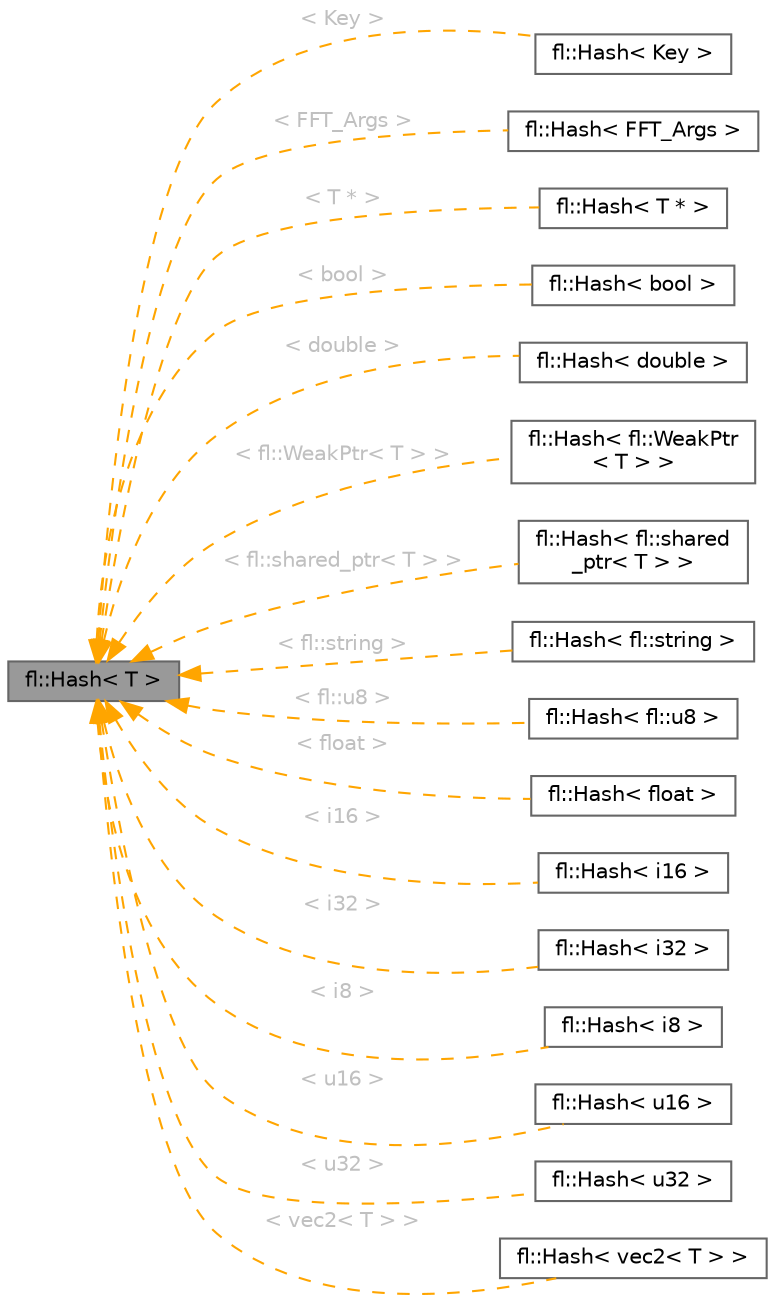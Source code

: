 digraph "fl::Hash&lt; T &gt;"
{
 // INTERACTIVE_SVG=YES
 // LATEX_PDF_SIZE
  bgcolor="transparent";
  edge [fontname=Helvetica,fontsize=10,labelfontname=Helvetica,labelfontsize=10];
  node [fontname=Helvetica,fontsize=10,shape=box,height=0.2,width=0.4];
  rankdir="LR";
  Node1 [id="Node000001",label="fl::Hash\< T \>",height=0.2,width=0.4,color="gray40", fillcolor="grey60", style="filled", fontcolor="black",tooltip=" "];
  Node1 -> Node2 [id="edge1_Node000001_Node000002",dir="back",color="orange",style="dashed",tooltip=" ",label=" \< Key \>",fontcolor="grey" ];
  Node2 [id="Node000002",label="fl::Hash\< Key \>",height=0.2,width=0.4,color="gray40", fillcolor="white", style="filled",URL="$d6/dfd/structfl_1_1_hash.html",tooltip=" "];
  Node1 -> Node3 [id="edge2_Node000001_Node000003",dir="back",color="orange",style="dashed",tooltip=" ",label=" \< FFT_Args \>",fontcolor="grey" ];
  Node3 [id="Node000003",label="fl::Hash\< FFT_Args \>",height=0.2,width=0.4,color="gray40", fillcolor="white", style="filled",URL="$d1/dc9/structfl_1_1_hash_3_01_f_f_t___args_01_4.html",tooltip=" "];
  Node1 -> Node4 [id="edge3_Node000001_Node000004",dir="back",color="orange",style="dashed",tooltip=" ",label=" \< T * \>",fontcolor="grey" ];
  Node4 [id="Node000004",label="fl::Hash\< T * \>",height=0.2,width=0.4,color="gray40", fillcolor="white", style="filled",URL="$dd/d98/structfl_1_1_hash_3_01_t_01_5_01_4.html",tooltip=" "];
  Node1 -> Node5 [id="edge4_Node000001_Node000005",dir="back",color="orange",style="dashed",tooltip=" ",label=" \< bool \>",fontcolor="grey" ];
  Node5 [id="Node000005",label="fl::Hash\< bool \>",height=0.2,width=0.4,color="gray40", fillcolor="white", style="filled",URL="$d3/d88/structfl_1_1_hash_3_01bool_01_4.html",tooltip=" "];
  Node1 -> Node6 [id="edge5_Node000001_Node000006",dir="back",color="orange",style="dashed",tooltip=" ",label=" \< double \>",fontcolor="grey" ];
  Node6 [id="Node000006",label="fl::Hash\< double \>",height=0.2,width=0.4,color="gray40", fillcolor="white", style="filled",URL="$d0/d6e/structfl_1_1_hash_3_01double_01_4.html",tooltip=" "];
  Node1 -> Node7 [id="edge6_Node000001_Node000007",dir="back",color="orange",style="dashed",tooltip=" ",label=" \< fl::WeakPtr\< T \> \>",fontcolor="grey" ];
  Node7 [id="Node000007",label="fl::Hash\< fl::WeakPtr\l\< T \> \>",height=0.2,width=0.4,color="gray40", fillcolor="white", style="filled",URL="$d1/ddb/structfl_1_1_hash_3_01fl_1_1_weak_ptr_3_01_t_01_4_01_4.html",tooltip=" "];
  Node1 -> Node8 [id="edge7_Node000001_Node000008",dir="back",color="orange",style="dashed",tooltip=" ",label=" \< fl::shared_ptr\< T \> \>",fontcolor="grey" ];
  Node8 [id="Node000008",label="fl::Hash\< fl::shared\l_ptr\< T \> \>",height=0.2,width=0.4,color="gray40", fillcolor="white", style="filled",URL="$d4/dc2/structfl_1_1_hash_3_01fl_1_1shared__ptr_3_01_t_01_4_01_4.html",tooltip=" "];
  Node1 -> Node9 [id="edge8_Node000001_Node000009",dir="back",color="orange",style="dashed",tooltip=" ",label=" \< fl::string \>",fontcolor="grey" ];
  Node9 [id="Node000009",label="fl::Hash\< fl::string \>",height=0.2,width=0.4,color="gray40", fillcolor="white", style="filled",URL="$df/dc3/structfl_1_1_hash_3_01fl_1_1string_01_4.html",tooltip=" "];
  Node1 -> Node10 [id="edge9_Node000001_Node000010",dir="back",color="orange",style="dashed",tooltip=" ",label=" \< fl::u8 \>",fontcolor="grey" ];
  Node10 [id="Node000010",label="fl::Hash\< fl::u8 \>",height=0.2,width=0.4,color="gray40", fillcolor="white", style="filled",URL="$d0/d2e/structfl_1_1_hash_3_01fl_1_1u8_01_4.html",tooltip=" "];
  Node1 -> Node11 [id="edge10_Node000001_Node000011",dir="back",color="orange",style="dashed",tooltip=" ",label=" \< float \>",fontcolor="grey" ];
  Node11 [id="Node000011",label="fl::Hash\< float \>",height=0.2,width=0.4,color="gray40", fillcolor="white", style="filled",URL="$d6/d34/structfl_1_1_hash_3_01float_01_4.html",tooltip=" "];
  Node1 -> Node12 [id="edge11_Node000001_Node000012",dir="back",color="orange",style="dashed",tooltip=" ",label=" \< i16 \>",fontcolor="grey" ];
  Node12 [id="Node000012",label="fl::Hash\< i16 \>",height=0.2,width=0.4,color="gray40", fillcolor="white", style="filled",URL="$d0/de3/structfl_1_1_hash_3_01i16_01_4.html",tooltip=" "];
  Node1 -> Node13 [id="edge12_Node000001_Node000013",dir="back",color="orange",style="dashed",tooltip=" ",label=" \< i32 \>",fontcolor="grey" ];
  Node13 [id="Node000013",label="fl::Hash\< i32 \>",height=0.2,width=0.4,color="gray40", fillcolor="white", style="filled",URL="$df/d44/structfl_1_1_hash_3_01i32_01_4.html",tooltip=" "];
  Node1 -> Node14 [id="edge13_Node000001_Node000014",dir="back",color="orange",style="dashed",tooltip=" ",label=" \< i8 \>",fontcolor="grey" ];
  Node14 [id="Node000014",label="fl::Hash\< i8 \>",height=0.2,width=0.4,color="gray40", fillcolor="white", style="filled",URL="$d7/dd5/structfl_1_1_hash_3_01i8_01_4.html",tooltip=" "];
  Node1 -> Node15 [id="edge14_Node000001_Node000015",dir="back",color="orange",style="dashed",tooltip=" ",label=" \< u16 \>",fontcolor="grey" ];
  Node15 [id="Node000015",label="fl::Hash\< u16 \>",height=0.2,width=0.4,color="gray40", fillcolor="white", style="filled",URL="$d6/d11/structfl_1_1_hash_3_01u16_01_4.html",tooltip=" "];
  Node1 -> Node16 [id="edge15_Node000001_Node000016",dir="back",color="orange",style="dashed",tooltip=" ",label=" \< u32 \>",fontcolor="grey" ];
  Node16 [id="Node000016",label="fl::Hash\< u32 \>",height=0.2,width=0.4,color="gray40", fillcolor="white", style="filled",URL="$da/d7e/structfl_1_1_hash_3_01u32_01_4.html",tooltip=" "];
  Node1 -> Node17 [id="edge16_Node000001_Node000017",dir="back",color="orange",style="dashed",tooltip=" ",label=" \< vec2\< T \> \>",fontcolor="grey" ];
  Node17 [id="Node000017",label="fl::Hash\< vec2\< T \> \>",height=0.2,width=0.4,color="gray40", fillcolor="white", style="filled",URL="$d2/d8c/structfl_1_1_hash_3_01vec2_3_01_t_01_4_01_4.html",tooltip=" "];
}
